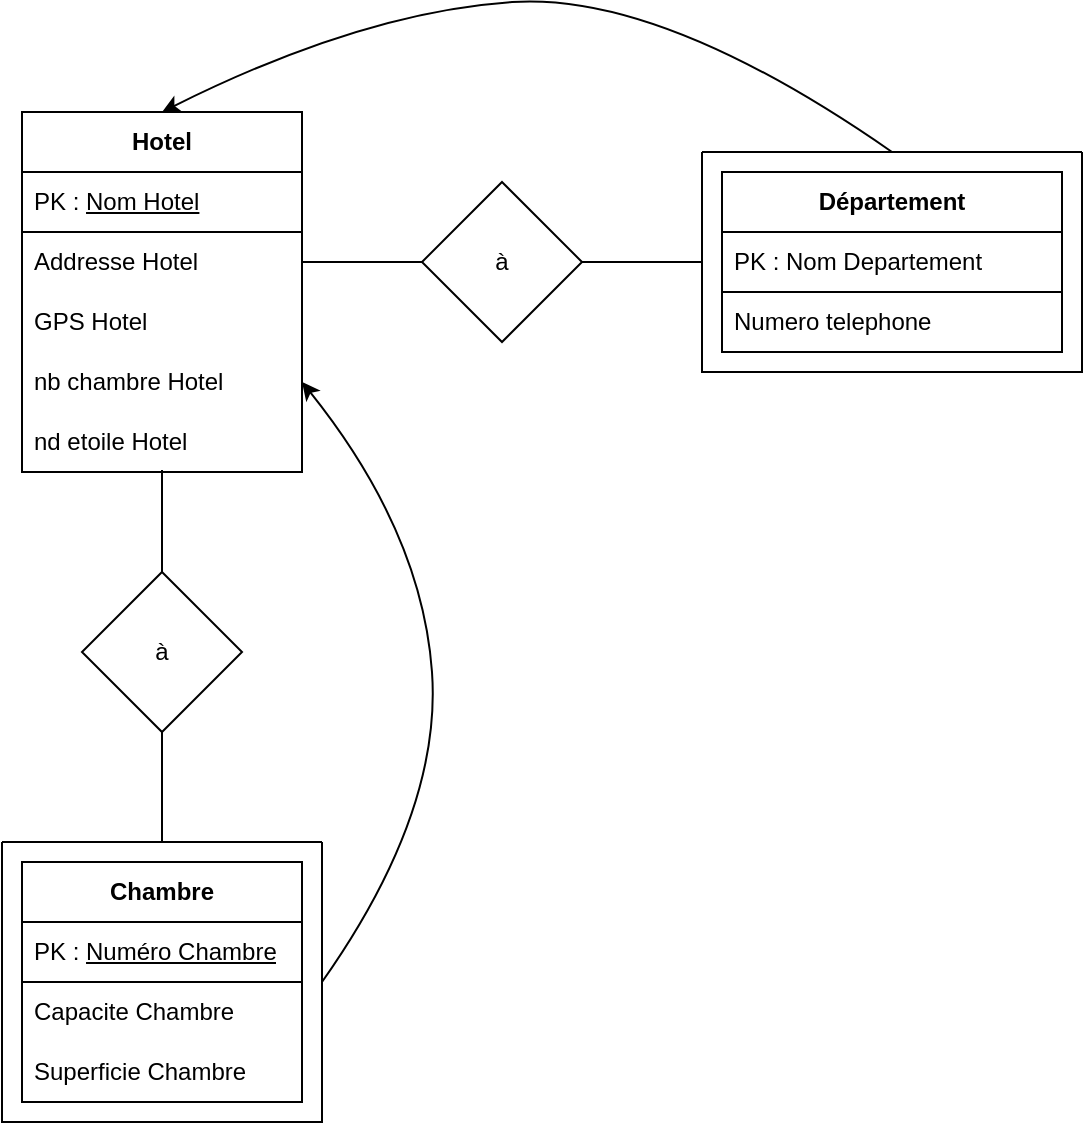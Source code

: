 <mxfile version="22.0.8" type="github">
  <diagram name="Page-1" id="hQsd6_jHzTFfWlwIB3lt">
    <mxGraphModel dx="1434" dy="790" grid="1" gridSize="10" guides="1" tooltips="1" connect="1" arrows="1" fold="1" page="1" pageScale="1" pageWidth="827" pageHeight="1169" math="0" shadow="0">
      <root>
        <mxCell id="0" />
        <mxCell id="1" parent="0" />
        <mxCell id="F_QFIJokdTv3zEyRkspj-14" value="&lt;b&gt;Hotel&lt;/b&gt;" style="swimlane;fontStyle=0;childLayout=stackLayout;horizontal=1;startSize=30;horizontalStack=0;resizeParent=1;resizeParentMax=0;resizeLast=0;collapsible=1;marginBottom=0;whiteSpace=wrap;html=1;" vertex="1" parent="1">
          <mxGeometry x="40" y="80" width="140" height="180" as="geometry" />
        </mxCell>
        <mxCell id="F_QFIJokdTv3zEyRkspj-15" value="PK : &lt;u&gt;Nom Hotel&lt;br&gt;&lt;/u&gt;" style="text;strokeColor=default;fillColor=none;align=left;verticalAlign=middle;spacingLeft=4;spacingRight=4;overflow=hidden;points=[[0,0.5],[1,0.5]];portConstraint=eastwest;rotatable=0;whiteSpace=wrap;html=1;" vertex="1" parent="F_QFIJokdTv3zEyRkspj-14">
          <mxGeometry y="30" width="140" height="30" as="geometry" />
        </mxCell>
        <mxCell id="F_QFIJokdTv3zEyRkspj-16" value="Addresse Hotel" style="text;strokeColor=none;fillColor=none;align=left;verticalAlign=middle;spacingLeft=4;spacingRight=4;overflow=hidden;points=[[0,0.5],[1,0.5]];portConstraint=eastwest;rotatable=0;whiteSpace=wrap;html=1;" vertex="1" parent="F_QFIJokdTv3zEyRkspj-14">
          <mxGeometry y="60" width="140" height="30" as="geometry" />
        </mxCell>
        <mxCell id="F_QFIJokdTv3zEyRkspj-17" value="GPS Hotel" style="text;strokeColor=none;fillColor=none;align=left;verticalAlign=middle;spacingLeft=4;spacingRight=4;overflow=hidden;points=[[0,0.5],[1,0.5]];portConstraint=eastwest;rotatable=0;whiteSpace=wrap;html=1;" vertex="1" parent="F_QFIJokdTv3zEyRkspj-14">
          <mxGeometry y="90" width="140" height="30" as="geometry" />
        </mxCell>
        <mxCell id="F_QFIJokdTv3zEyRkspj-20" value="nb chambre Hotel" style="text;strokeColor=none;fillColor=none;align=left;verticalAlign=middle;spacingLeft=4;spacingRight=4;overflow=hidden;points=[[0,0.5],[1,0.5]];portConstraint=eastwest;rotatable=0;whiteSpace=wrap;html=1;" vertex="1" parent="F_QFIJokdTv3zEyRkspj-14">
          <mxGeometry y="120" width="140" height="30" as="geometry" />
        </mxCell>
        <mxCell id="F_QFIJokdTv3zEyRkspj-21" value="nd etoile Hotel" style="text;strokeColor=none;fillColor=none;align=left;verticalAlign=middle;spacingLeft=4;spacingRight=4;overflow=hidden;points=[[0,0.5],[1,0.5]];portConstraint=eastwest;rotatable=0;whiteSpace=wrap;html=1;" vertex="1" parent="F_QFIJokdTv3zEyRkspj-14">
          <mxGeometry y="150" width="140" height="30" as="geometry" />
        </mxCell>
        <mxCell id="F_QFIJokdTv3zEyRkspj-22" value="à" style="rhombus;whiteSpace=wrap;html=1;" vertex="1" parent="1">
          <mxGeometry x="240" y="115" width="80" height="80" as="geometry" />
        </mxCell>
        <mxCell id="F_QFIJokdTv3zEyRkspj-25" value="" style="endArrow=none;html=1;rounded=0;entryX=0;entryY=0.5;entryDx=0;entryDy=0;exitX=1;exitY=0.5;exitDx=0;exitDy=0;" edge="1" parent="1" source="F_QFIJokdTv3zEyRkspj-16" target="F_QFIJokdTv3zEyRkspj-22">
          <mxGeometry width="50" height="50" relative="1" as="geometry">
            <mxPoint x="390" y="430" as="sourcePoint" />
            <mxPoint x="440" y="380" as="targetPoint" />
          </mxGeometry>
        </mxCell>
        <mxCell id="F_QFIJokdTv3zEyRkspj-34" value="" style="swimlane;startSize=0;" vertex="1" parent="1">
          <mxGeometry x="380" y="100" width="190" height="110" as="geometry" />
        </mxCell>
        <mxCell id="F_QFIJokdTv3zEyRkspj-26" value="&lt;b&gt;Département&lt;/b&gt;" style="swimlane;fontStyle=0;childLayout=stackLayout;horizontal=1;startSize=30;horizontalStack=0;resizeParent=1;resizeParentMax=0;resizeLast=0;collapsible=1;marginBottom=0;whiteSpace=wrap;html=1;fillColor=default;" vertex="1" parent="F_QFIJokdTv3zEyRkspj-34">
          <mxGeometry x="10" y="10" width="170" height="90" as="geometry" />
        </mxCell>
        <mxCell id="F_QFIJokdTv3zEyRkspj-27" value="PK : Nom Departement" style="text;strokeColor=default;fillColor=none;align=left;verticalAlign=middle;spacingLeft=4;spacingRight=4;overflow=hidden;points=[[0,0.5],[1,0.5]];portConstraint=eastwest;rotatable=0;whiteSpace=wrap;html=1;" vertex="1" parent="F_QFIJokdTv3zEyRkspj-26">
          <mxGeometry y="30" width="170" height="30" as="geometry" />
        </mxCell>
        <mxCell id="F_QFIJokdTv3zEyRkspj-28" value="Numero telephone" style="text;strokeColor=none;fillColor=none;align=left;verticalAlign=middle;spacingLeft=4;spacingRight=4;overflow=hidden;points=[[0,0.5],[1,0.5]];portConstraint=eastwest;rotatable=0;whiteSpace=wrap;html=1;" vertex="1" parent="F_QFIJokdTv3zEyRkspj-26">
          <mxGeometry y="60" width="170" height="30" as="geometry" />
        </mxCell>
        <mxCell id="F_QFIJokdTv3zEyRkspj-35" value="" style="endArrow=none;html=1;rounded=0;entryX=0;entryY=0.5;entryDx=0;entryDy=0;exitX=1;exitY=0.5;exitDx=0;exitDy=0;" edge="1" parent="1" source="F_QFIJokdTv3zEyRkspj-22" target="F_QFIJokdTv3zEyRkspj-34">
          <mxGeometry width="50" height="50" relative="1" as="geometry">
            <mxPoint x="330" y="140" as="sourcePoint" />
            <mxPoint x="440" y="380" as="targetPoint" />
          </mxGeometry>
        </mxCell>
        <mxCell id="F_QFIJokdTv3zEyRkspj-36" value="" style="curved=1;endArrow=classic;html=1;rounded=0;entryX=0.5;entryY=0;entryDx=0;entryDy=0;exitX=0.5;exitY=0;exitDx=0;exitDy=0;" edge="1" parent="1" source="F_QFIJokdTv3zEyRkspj-34" target="F_QFIJokdTv3zEyRkspj-14">
          <mxGeometry width="50" height="50" relative="1" as="geometry">
            <mxPoint x="390" y="430" as="sourcePoint" />
            <mxPoint x="440" y="380" as="targetPoint" />
            <Array as="points">
              <mxPoint x="360" y="20" />
              <mxPoint x="210" y="30" />
            </Array>
          </mxGeometry>
        </mxCell>
        <mxCell id="F_QFIJokdTv3zEyRkspj-41" value="" style="swimlane;startSize=0;" vertex="1" parent="1">
          <mxGeometry x="30" y="445" width="160" height="140" as="geometry" />
        </mxCell>
        <mxCell id="F_QFIJokdTv3zEyRkspj-37" value="&lt;b&gt;Chambre&lt;/b&gt;" style="swimlane;fontStyle=0;childLayout=stackLayout;horizontal=1;startSize=30;horizontalStack=0;resizeParent=1;resizeParentMax=0;resizeLast=0;collapsible=1;marginBottom=0;whiteSpace=wrap;html=1;" vertex="1" parent="F_QFIJokdTv3zEyRkspj-41">
          <mxGeometry x="10" y="10" width="140" height="120" as="geometry" />
        </mxCell>
        <mxCell id="F_QFIJokdTv3zEyRkspj-38" value="PK : &lt;u&gt;Numéro Chambre&lt;/u&gt;" style="text;strokeColor=default;fillColor=none;align=left;verticalAlign=middle;spacingLeft=4;spacingRight=4;overflow=hidden;points=[[0,0.5],[1,0.5]];portConstraint=eastwest;rotatable=0;whiteSpace=wrap;html=1;" vertex="1" parent="F_QFIJokdTv3zEyRkspj-37">
          <mxGeometry y="30" width="140" height="30" as="geometry" />
        </mxCell>
        <mxCell id="F_QFIJokdTv3zEyRkspj-39" value="Capacite Chambre" style="text;strokeColor=none;fillColor=none;align=left;verticalAlign=middle;spacingLeft=4;spacingRight=4;overflow=hidden;points=[[0,0.5],[1,0.5]];portConstraint=eastwest;rotatable=0;whiteSpace=wrap;html=1;" vertex="1" parent="F_QFIJokdTv3zEyRkspj-37">
          <mxGeometry y="60" width="140" height="30" as="geometry" />
        </mxCell>
        <mxCell id="F_QFIJokdTv3zEyRkspj-40" value="Superficie Chambre" style="text;strokeColor=none;fillColor=none;align=left;verticalAlign=middle;spacingLeft=4;spacingRight=4;overflow=hidden;points=[[0,0.5],[1,0.5]];portConstraint=eastwest;rotatable=0;whiteSpace=wrap;html=1;" vertex="1" parent="F_QFIJokdTv3zEyRkspj-37">
          <mxGeometry y="90" width="140" height="30" as="geometry" />
        </mxCell>
        <mxCell id="F_QFIJokdTv3zEyRkspj-42" value="à" style="rhombus;whiteSpace=wrap;html=1;" vertex="1" parent="1">
          <mxGeometry x="70" y="310" width="80" height="80" as="geometry" />
        </mxCell>
        <mxCell id="F_QFIJokdTv3zEyRkspj-43" value="" style="curved=1;endArrow=classic;html=1;rounded=0;exitX=1;exitY=0.5;exitDx=0;exitDy=0;entryX=1;entryY=0.5;entryDx=0;entryDy=0;" edge="1" parent="1" source="F_QFIJokdTv3zEyRkspj-41" target="F_QFIJokdTv3zEyRkspj-20">
          <mxGeometry width="50" height="50" relative="1" as="geometry">
            <mxPoint x="390" y="330" as="sourcePoint" />
            <mxPoint x="440" y="280" as="targetPoint" />
            <Array as="points">
              <mxPoint x="250" y="430" />
              <mxPoint x="240" y="290" />
            </Array>
          </mxGeometry>
        </mxCell>
        <mxCell id="F_QFIJokdTv3zEyRkspj-44" value="" style="endArrow=none;html=1;rounded=0;exitX=0.5;exitY=0;exitDx=0;exitDy=0;entryX=0.5;entryY=1;entryDx=0;entryDy=0;" edge="1" parent="1" source="F_QFIJokdTv3zEyRkspj-41" target="F_QFIJokdTv3zEyRkspj-42">
          <mxGeometry width="50" height="50" relative="1" as="geometry">
            <mxPoint x="390" y="330" as="sourcePoint" />
            <mxPoint x="440" y="280" as="targetPoint" />
          </mxGeometry>
        </mxCell>
        <mxCell id="F_QFIJokdTv3zEyRkspj-45" value="" style="endArrow=none;html=1;rounded=0;exitX=0.5;exitY=0;exitDx=0;exitDy=0;entryX=0.5;entryY=0.967;entryDx=0;entryDy=0;entryPerimeter=0;" edge="1" parent="1" source="F_QFIJokdTv3zEyRkspj-42" target="F_QFIJokdTv3zEyRkspj-21">
          <mxGeometry width="50" height="50" relative="1" as="geometry">
            <mxPoint x="390" y="330" as="sourcePoint" />
            <mxPoint x="110" y="250" as="targetPoint" />
          </mxGeometry>
        </mxCell>
      </root>
    </mxGraphModel>
  </diagram>
</mxfile>
